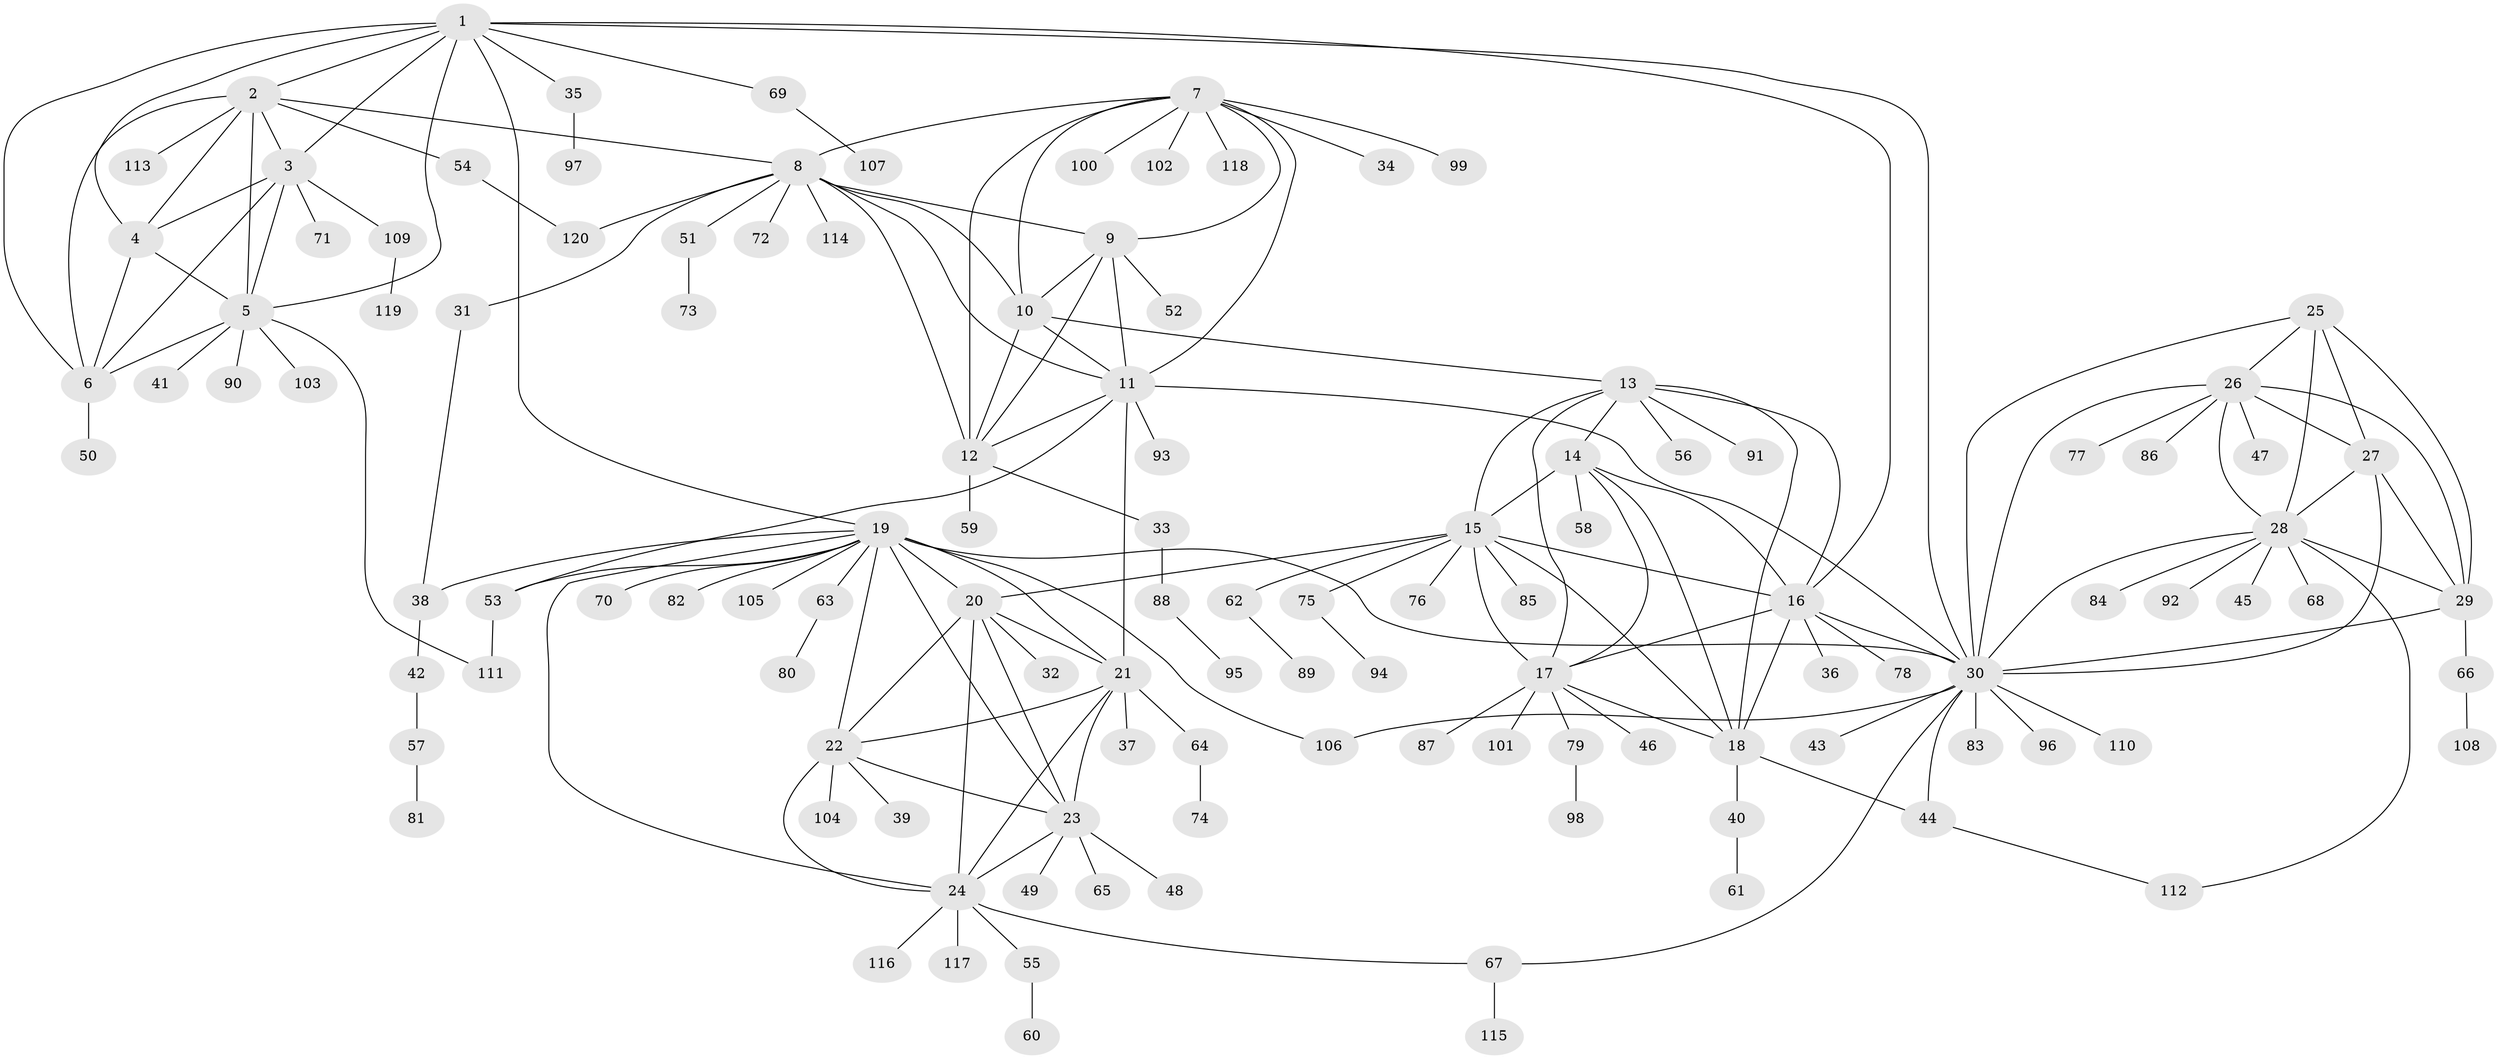 // Generated by graph-tools (version 1.1) at 2025/16/03/09/25 04:16:11]
// undirected, 120 vertices, 183 edges
graph export_dot {
graph [start="1"]
  node [color=gray90,style=filled];
  1;
  2;
  3;
  4;
  5;
  6;
  7;
  8;
  9;
  10;
  11;
  12;
  13;
  14;
  15;
  16;
  17;
  18;
  19;
  20;
  21;
  22;
  23;
  24;
  25;
  26;
  27;
  28;
  29;
  30;
  31;
  32;
  33;
  34;
  35;
  36;
  37;
  38;
  39;
  40;
  41;
  42;
  43;
  44;
  45;
  46;
  47;
  48;
  49;
  50;
  51;
  52;
  53;
  54;
  55;
  56;
  57;
  58;
  59;
  60;
  61;
  62;
  63;
  64;
  65;
  66;
  67;
  68;
  69;
  70;
  71;
  72;
  73;
  74;
  75;
  76;
  77;
  78;
  79;
  80;
  81;
  82;
  83;
  84;
  85;
  86;
  87;
  88;
  89;
  90;
  91;
  92;
  93;
  94;
  95;
  96;
  97;
  98;
  99;
  100;
  101;
  102;
  103;
  104;
  105;
  106;
  107;
  108;
  109;
  110;
  111;
  112;
  113;
  114;
  115;
  116;
  117;
  118;
  119;
  120;
  1 -- 2;
  1 -- 3;
  1 -- 4;
  1 -- 5;
  1 -- 6;
  1 -- 16;
  1 -- 19;
  1 -- 30;
  1 -- 35;
  1 -- 69;
  2 -- 3;
  2 -- 4;
  2 -- 5;
  2 -- 6;
  2 -- 8;
  2 -- 54;
  2 -- 113;
  3 -- 4;
  3 -- 5;
  3 -- 6;
  3 -- 71;
  3 -- 109;
  4 -- 5;
  4 -- 6;
  5 -- 6;
  5 -- 41;
  5 -- 90;
  5 -- 103;
  5 -- 111;
  6 -- 50;
  7 -- 8;
  7 -- 9;
  7 -- 10;
  7 -- 11;
  7 -- 12;
  7 -- 34;
  7 -- 99;
  7 -- 100;
  7 -- 102;
  7 -- 118;
  8 -- 9;
  8 -- 10;
  8 -- 11;
  8 -- 12;
  8 -- 31;
  8 -- 51;
  8 -- 72;
  8 -- 114;
  8 -- 120;
  9 -- 10;
  9 -- 11;
  9 -- 12;
  9 -- 52;
  10 -- 11;
  10 -- 12;
  10 -- 13;
  11 -- 12;
  11 -- 21;
  11 -- 30;
  11 -- 53;
  11 -- 93;
  12 -- 33;
  12 -- 59;
  13 -- 14;
  13 -- 15;
  13 -- 16;
  13 -- 17;
  13 -- 18;
  13 -- 56;
  13 -- 91;
  14 -- 15;
  14 -- 16;
  14 -- 17;
  14 -- 18;
  14 -- 58;
  15 -- 16;
  15 -- 17;
  15 -- 18;
  15 -- 20;
  15 -- 62;
  15 -- 75;
  15 -- 76;
  15 -- 85;
  16 -- 17;
  16 -- 18;
  16 -- 30;
  16 -- 36;
  16 -- 78;
  17 -- 18;
  17 -- 46;
  17 -- 79;
  17 -- 87;
  17 -- 101;
  18 -- 40;
  18 -- 44;
  19 -- 20;
  19 -- 21;
  19 -- 22;
  19 -- 23;
  19 -- 24;
  19 -- 30;
  19 -- 38;
  19 -- 53;
  19 -- 63;
  19 -- 70;
  19 -- 82;
  19 -- 105;
  19 -- 106;
  20 -- 21;
  20 -- 22;
  20 -- 23;
  20 -- 24;
  20 -- 32;
  21 -- 22;
  21 -- 23;
  21 -- 24;
  21 -- 37;
  21 -- 64;
  22 -- 23;
  22 -- 24;
  22 -- 39;
  22 -- 104;
  23 -- 24;
  23 -- 48;
  23 -- 49;
  23 -- 65;
  24 -- 55;
  24 -- 67;
  24 -- 116;
  24 -- 117;
  25 -- 26;
  25 -- 27;
  25 -- 28;
  25 -- 29;
  25 -- 30;
  26 -- 27;
  26 -- 28;
  26 -- 29;
  26 -- 30;
  26 -- 47;
  26 -- 77;
  26 -- 86;
  27 -- 28;
  27 -- 29;
  27 -- 30;
  28 -- 29;
  28 -- 30;
  28 -- 45;
  28 -- 68;
  28 -- 84;
  28 -- 92;
  28 -- 112;
  29 -- 30;
  29 -- 66;
  30 -- 43;
  30 -- 44;
  30 -- 67;
  30 -- 83;
  30 -- 96;
  30 -- 106;
  30 -- 110;
  31 -- 38;
  33 -- 88;
  35 -- 97;
  38 -- 42;
  40 -- 61;
  42 -- 57;
  44 -- 112;
  51 -- 73;
  53 -- 111;
  54 -- 120;
  55 -- 60;
  57 -- 81;
  62 -- 89;
  63 -- 80;
  64 -- 74;
  66 -- 108;
  67 -- 115;
  69 -- 107;
  75 -- 94;
  79 -- 98;
  88 -- 95;
  109 -- 119;
}
